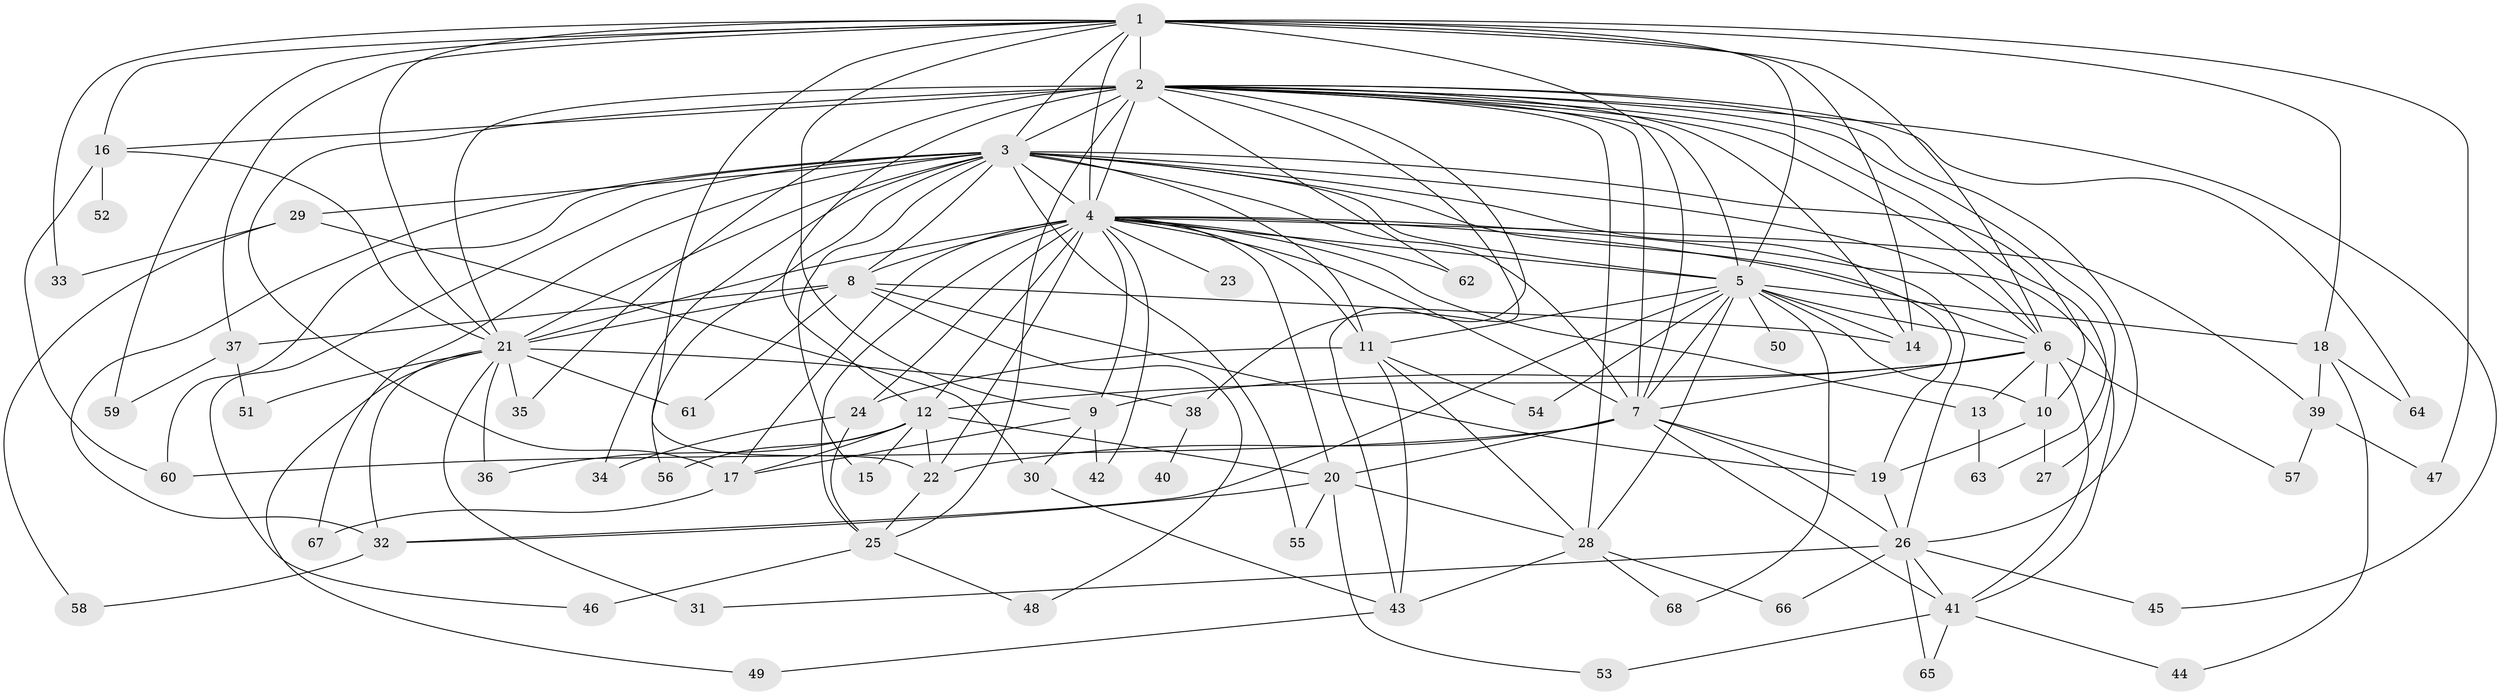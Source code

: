 // original degree distribution, {23: 0.007407407407407408, 22: 0.014814814814814815, 30: 0.014814814814814815, 20: 0.007407407407407408, 33: 0.007407407407407408, 16: 0.007407407407407408, 17: 0.007407407407407408, 12: 0.007407407407407408, 3: 0.11851851851851852, 5: 0.05185185185185185, 4: 0.1037037037037037, 7: 0.02962962962962963, 2: 0.5777777777777777, 9: 0.014814814814814815, 6: 0.02962962962962963}
// Generated by graph-tools (version 1.1) at 2025/49/03/04/25 22:49:52]
// undirected, 68 vertices, 168 edges
graph export_dot {
  node [color=gray90,style=filled];
  1;
  2;
  3;
  4;
  5;
  6;
  7;
  8;
  9;
  10;
  11;
  12;
  13;
  14;
  15;
  16;
  17;
  18;
  19;
  20;
  21;
  22;
  23;
  24;
  25;
  26;
  27;
  28;
  29;
  30;
  31;
  32;
  33;
  34;
  35;
  36;
  37;
  38;
  39;
  40;
  41;
  42;
  43;
  44;
  45;
  46;
  47;
  48;
  49;
  50;
  51;
  52;
  53;
  54;
  55;
  56;
  57;
  58;
  59;
  60;
  61;
  62;
  63;
  64;
  65;
  66;
  67;
  68;
  1 -- 2 [weight=14.0];
  1 -- 3 [weight=2.0];
  1 -- 4 [weight=4.0];
  1 -- 5 [weight=4.0];
  1 -- 6 [weight=2.0];
  1 -- 7 [weight=2.0];
  1 -- 9 [weight=2.0];
  1 -- 14 [weight=1.0];
  1 -- 16 [weight=1.0];
  1 -- 18 [weight=1.0];
  1 -- 21 [weight=2.0];
  1 -- 22 [weight=2.0];
  1 -- 33 [weight=1.0];
  1 -- 37 [weight=1.0];
  1 -- 47 [weight=1.0];
  1 -- 59 [weight=1.0];
  2 -- 3 [weight=3.0];
  2 -- 4 [weight=4.0];
  2 -- 5 [weight=3.0];
  2 -- 6 [weight=1.0];
  2 -- 7 [weight=1.0];
  2 -- 12 [weight=2.0];
  2 -- 14 [weight=1.0];
  2 -- 16 [weight=2.0];
  2 -- 17 [weight=2.0];
  2 -- 21 [weight=3.0];
  2 -- 25 [weight=1.0];
  2 -- 26 [weight=1.0];
  2 -- 27 [weight=1.0];
  2 -- 28 [weight=1.0];
  2 -- 35 [weight=1.0];
  2 -- 38 [weight=1.0];
  2 -- 43 [weight=1.0];
  2 -- 45 [weight=1.0];
  2 -- 62 [weight=1.0];
  2 -- 63 [weight=1.0];
  2 -- 64 [weight=1.0];
  3 -- 4 [weight=3.0];
  3 -- 5 [weight=3.0];
  3 -- 6 [weight=1.0];
  3 -- 7 [weight=1.0];
  3 -- 8 [weight=1.0];
  3 -- 10 [weight=2.0];
  3 -- 11 [weight=1.0];
  3 -- 15 [weight=1.0];
  3 -- 19 [weight=1.0];
  3 -- 21 [weight=2.0];
  3 -- 26 [weight=1.0];
  3 -- 29 [weight=1.0];
  3 -- 32 [weight=1.0];
  3 -- 34 [weight=1.0];
  3 -- 46 [weight=1.0];
  3 -- 55 [weight=1.0];
  3 -- 56 [weight=1.0];
  3 -- 60 [weight=1.0];
  3 -- 67 [weight=1.0];
  4 -- 5 [weight=4.0];
  4 -- 6 [weight=3.0];
  4 -- 7 [weight=3.0];
  4 -- 8 [weight=3.0];
  4 -- 9 [weight=1.0];
  4 -- 11 [weight=2.0];
  4 -- 12 [weight=1.0];
  4 -- 13 [weight=2.0];
  4 -- 17 [weight=1.0];
  4 -- 20 [weight=1.0];
  4 -- 21 [weight=18.0];
  4 -- 22 [weight=1.0];
  4 -- 23 [weight=1.0];
  4 -- 24 [weight=1.0];
  4 -- 25 [weight=1.0];
  4 -- 39 [weight=1.0];
  4 -- 41 [weight=1.0];
  4 -- 42 [weight=1.0];
  4 -- 62 [weight=1.0];
  5 -- 6 [weight=2.0];
  5 -- 7 [weight=2.0];
  5 -- 10 [weight=1.0];
  5 -- 11 [weight=1.0];
  5 -- 14 [weight=1.0];
  5 -- 18 [weight=1.0];
  5 -- 28 [weight=1.0];
  5 -- 32 [weight=1.0];
  5 -- 50 [weight=1.0];
  5 -- 54 [weight=1.0];
  5 -- 68 [weight=1.0];
  6 -- 7 [weight=1.0];
  6 -- 9 [weight=1.0];
  6 -- 10 [weight=1.0];
  6 -- 12 [weight=1.0];
  6 -- 13 [weight=1.0];
  6 -- 41 [weight=1.0];
  6 -- 57 [weight=1.0];
  7 -- 19 [weight=1.0];
  7 -- 20 [weight=1.0];
  7 -- 22 [weight=1.0];
  7 -- 26 [weight=1.0];
  7 -- 41 [weight=1.0];
  7 -- 60 [weight=2.0];
  8 -- 14 [weight=1.0];
  8 -- 19 [weight=1.0];
  8 -- 21 [weight=1.0];
  8 -- 37 [weight=1.0];
  8 -- 48 [weight=1.0];
  8 -- 61 [weight=1.0];
  9 -- 17 [weight=1.0];
  9 -- 30 [weight=1.0];
  9 -- 42 [weight=1.0];
  10 -- 19 [weight=1.0];
  10 -- 27 [weight=1.0];
  11 -- 24 [weight=1.0];
  11 -- 28 [weight=1.0];
  11 -- 43 [weight=1.0];
  11 -- 54 [weight=1.0];
  12 -- 15 [weight=1.0];
  12 -- 17 [weight=1.0];
  12 -- 20 [weight=1.0];
  12 -- 22 [weight=1.0];
  12 -- 36 [weight=1.0];
  12 -- 56 [weight=1.0];
  13 -- 63 [weight=1.0];
  16 -- 21 [weight=2.0];
  16 -- 52 [weight=1.0];
  16 -- 60 [weight=1.0];
  17 -- 67 [weight=1.0];
  18 -- 39 [weight=1.0];
  18 -- 44 [weight=1.0];
  18 -- 64 [weight=1.0];
  19 -- 26 [weight=1.0];
  20 -- 28 [weight=1.0];
  20 -- 32 [weight=1.0];
  20 -- 53 [weight=1.0];
  20 -- 55 [weight=1.0];
  21 -- 31 [weight=1.0];
  21 -- 32 [weight=1.0];
  21 -- 35 [weight=1.0];
  21 -- 36 [weight=1.0];
  21 -- 38 [weight=1.0];
  21 -- 49 [weight=1.0];
  21 -- 51 [weight=1.0];
  21 -- 61 [weight=1.0];
  22 -- 25 [weight=1.0];
  24 -- 25 [weight=1.0];
  24 -- 34 [weight=1.0];
  25 -- 46 [weight=1.0];
  25 -- 48 [weight=1.0];
  26 -- 31 [weight=1.0];
  26 -- 41 [weight=1.0];
  26 -- 45 [weight=1.0];
  26 -- 65 [weight=1.0];
  26 -- 66 [weight=1.0];
  28 -- 43 [weight=1.0];
  28 -- 66 [weight=1.0];
  28 -- 68 [weight=1.0];
  29 -- 30 [weight=1.0];
  29 -- 33 [weight=1.0];
  29 -- 58 [weight=1.0];
  30 -- 43 [weight=1.0];
  32 -- 58 [weight=1.0];
  37 -- 51 [weight=1.0];
  37 -- 59 [weight=1.0];
  38 -- 40 [weight=1.0];
  39 -- 47 [weight=1.0];
  39 -- 57 [weight=1.0];
  41 -- 44 [weight=1.0];
  41 -- 53 [weight=1.0];
  41 -- 65 [weight=1.0];
  43 -- 49 [weight=1.0];
}
